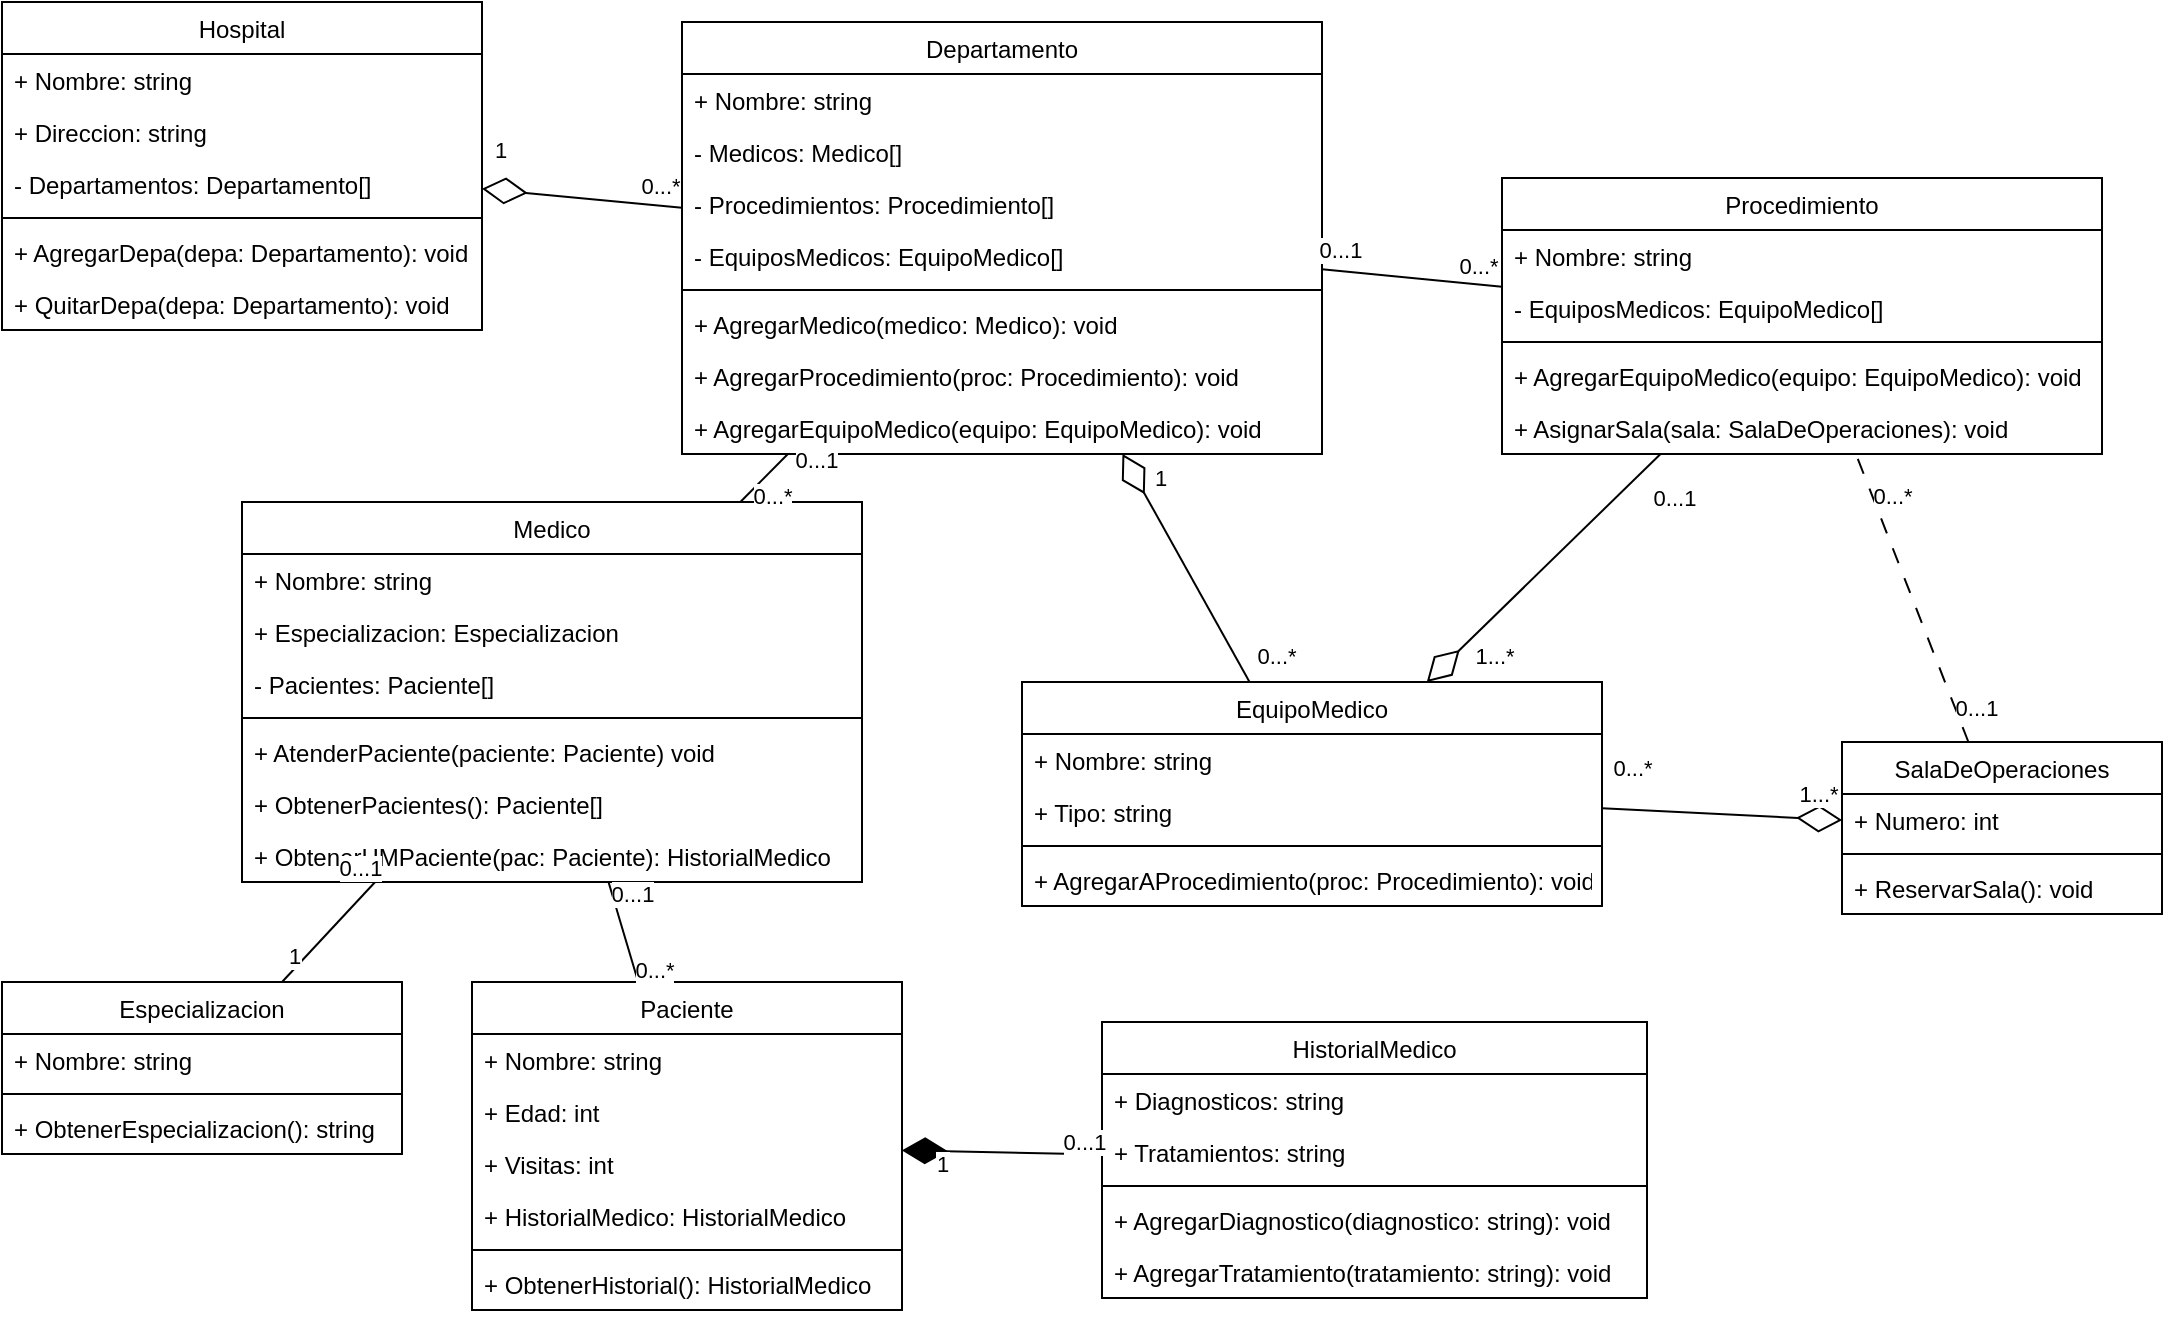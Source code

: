 <mxfile version="24.7.7">
  <diagram id="C5RBs43oDa-KdzZeNtuy" name="Page-1">
    <mxGraphModel dx="1136" dy="611" grid="1" gridSize="10" guides="1" tooltips="1" connect="1" arrows="1" fold="1" page="1" pageScale="1" pageWidth="827" pageHeight="1169" math="0" shadow="0">
      <root>
        <mxCell id="WIyWlLk6GJQsqaUBKTNV-0" />
        <mxCell id="WIyWlLk6GJQsqaUBKTNV-1" parent="WIyWlLk6GJQsqaUBKTNV-0" />
        <mxCell id="2xMwBF1WrtlcmtO8u0M--0" value="Hospital" style="swimlane;fontStyle=0;align=center;verticalAlign=top;childLayout=stackLayout;horizontal=1;startSize=26;horizontalStack=0;resizeParent=1;resizeLast=0;collapsible=1;marginBottom=0;rounded=0;shadow=0;strokeWidth=1;" parent="WIyWlLk6GJQsqaUBKTNV-1" vertex="1">
          <mxGeometry x="10" width="240" height="164" as="geometry">
            <mxRectangle x="550" y="140" width="160" height="26" as="alternateBounds" />
          </mxGeometry>
        </mxCell>
        <mxCell id="zkfFHV4jXpPFQw0GAbJ--18" value="+ Nombre: string" style="text;align=left;verticalAlign=top;spacingLeft=4;spacingRight=4;overflow=hidden;rotatable=0;points=[[0,0.5],[1,0.5]];portConstraint=eastwest;" parent="2xMwBF1WrtlcmtO8u0M--0" vertex="1">
          <mxGeometry y="26" width="240" height="26" as="geometry" />
        </mxCell>
        <mxCell id="2xMwBF1WrtlcmtO8u0M--55" value="+ Direccion: string" style="text;align=left;verticalAlign=top;spacingLeft=4;spacingRight=4;overflow=hidden;rotatable=0;points=[[0,0.5],[1,0.5]];portConstraint=eastwest;" parent="2xMwBF1WrtlcmtO8u0M--0" vertex="1">
          <mxGeometry y="52" width="240" height="26" as="geometry" />
        </mxCell>
        <mxCell id="2xMwBF1WrtlcmtO8u0M--56" value="- Departamentos: Departamento[]" style="text;align=left;verticalAlign=top;spacingLeft=4;spacingRight=4;overflow=hidden;rotatable=0;points=[[0,0.5],[1,0.5]];portConstraint=eastwest;" parent="2xMwBF1WrtlcmtO8u0M--0" vertex="1">
          <mxGeometry y="78" width="240" height="26" as="geometry" />
        </mxCell>
        <mxCell id="2xMwBF1WrtlcmtO8u0M--6" value="" style="line;html=1;strokeWidth=1;align=left;verticalAlign=middle;spacingTop=-1;spacingLeft=3;spacingRight=3;rotatable=0;labelPosition=right;points=[];portConstraint=eastwest;" parent="2xMwBF1WrtlcmtO8u0M--0" vertex="1">
          <mxGeometry y="104" width="240" height="8" as="geometry" />
        </mxCell>
        <mxCell id="0ABycYej12MFZaTB9jV7-0" value="+ AgregarDepa(depa: Departamento): void" style="text;align=left;verticalAlign=top;spacingLeft=4;spacingRight=4;overflow=hidden;rotatable=0;points=[[0,0.5],[1,0.5]];portConstraint=eastwest;" parent="2xMwBF1WrtlcmtO8u0M--0" vertex="1">
          <mxGeometry y="112" width="240" height="26" as="geometry" />
        </mxCell>
        <mxCell id="2xMwBF1WrtlcmtO8u0M--57" value="+ QuitarDepa(depa: Departamento): void" style="text;align=left;verticalAlign=top;spacingLeft=4;spacingRight=4;overflow=hidden;rotatable=0;points=[[0,0.5],[1,0.5]];portConstraint=eastwest;" parent="2xMwBF1WrtlcmtO8u0M--0" vertex="1">
          <mxGeometry y="138" width="240" height="26" as="geometry" />
        </mxCell>
        <mxCell id="2xMwBF1WrtlcmtO8u0M--9" value="Departamento" style="swimlane;fontStyle=0;align=center;verticalAlign=top;childLayout=stackLayout;horizontal=1;startSize=26;horizontalStack=0;resizeParent=1;resizeLast=0;collapsible=1;marginBottom=0;rounded=0;shadow=0;strokeWidth=1;" parent="WIyWlLk6GJQsqaUBKTNV-1" vertex="1">
          <mxGeometry x="350" y="10" width="320" height="216" as="geometry">
            <mxRectangle x="550" y="140" width="160" height="26" as="alternateBounds" />
          </mxGeometry>
        </mxCell>
        <mxCell id="0ABycYej12MFZaTB9jV7-1" value="+ Nombre: string" style="text;align=left;verticalAlign=top;spacingLeft=4;spacingRight=4;overflow=hidden;rotatable=0;points=[[0,0.5],[1,0.5]];portConstraint=eastwest;" parent="2xMwBF1WrtlcmtO8u0M--9" vertex="1">
          <mxGeometry y="26" width="320" height="26" as="geometry" />
        </mxCell>
        <mxCell id="0ABycYej12MFZaTB9jV7-2" value="- Medicos: Medico[]" style="text;align=left;verticalAlign=top;spacingLeft=4;spacingRight=4;overflow=hidden;rotatable=0;points=[[0,0.5],[1,0.5]];portConstraint=eastwest;" parent="2xMwBF1WrtlcmtO8u0M--9" vertex="1">
          <mxGeometry y="52" width="320" height="26" as="geometry" />
        </mxCell>
        <mxCell id="0ABycYej12MFZaTB9jV7-3" value="- Procedimientos: Procedimiento[]" style="text;align=left;verticalAlign=top;spacingLeft=4;spacingRight=4;overflow=hidden;rotatable=0;points=[[0,0.5],[1,0.5]];portConstraint=eastwest;" parent="2xMwBF1WrtlcmtO8u0M--9" vertex="1">
          <mxGeometry y="78" width="320" height="26" as="geometry" />
        </mxCell>
        <mxCell id="0ABycYej12MFZaTB9jV7-4" value="- EquiposMedicos: EquipoMedico[]" style="text;align=left;verticalAlign=top;spacingLeft=4;spacingRight=4;overflow=hidden;rotatable=0;points=[[0,0.5],[1,0.5]];portConstraint=eastwest;" parent="2xMwBF1WrtlcmtO8u0M--9" vertex="1">
          <mxGeometry y="104" width="320" height="26" as="geometry" />
        </mxCell>
        <mxCell id="2xMwBF1WrtlcmtO8u0M--10" value="" style="line;html=1;strokeWidth=1;align=left;verticalAlign=middle;spacingTop=-1;spacingLeft=3;spacingRight=3;rotatable=0;labelPosition=right;points=[];portConstraint=eastwest;" parent="2xMwBF1WrtlcmtO8u0M--9" vertex="1">
          <mxGeometry y="130" width="320" height="8" as="geometry" />
        </mxCell>
        <mxCell id="0ABycYej12MFZaTB9jV7-5" value="+ AgregarMedico(medico: Medico): void" style="text;align=left;verticalAlign=top;spacingLeft=4;spacingRight=4;overflow=hidden;rotatable=0;points=[[0,0.5],[1,0.5]];portConstraint=eastwest;" parent="2xMwBF1WrtlcmtO8u0M--9" vertex="1">
          <mxGeometry y="138" width="320" height="26" as="geometry" />
        </mxCell>
        <mxCell id="0ABycYej12MFZaTB9jV7-6" value="+ AgregarProcedimiento(proc: Procedimiento): void" style="text;align=left;verticalAlign=top;spacingLeft=4;spacingRight=4;overflow=hidden;rotatable=0;points=[[0,0.5],[1,0.5]];portConstraint=eastwest;" parent="2xMwBF1WrtlcmtO8u0M--9" vertex="1">
          <mxGeometry y="164" width="320" height="26" as="geometry" />
        </mxCell>
        <mxCell id="0ABycYej12MFZaTB9jV7-7" value="+ AgregarEquipoMedico(equipo: EquipoMedico): void" style="text;align=left;verticalAlign=top;spacingLeft=4;spacingRight=4;overflow=hidden;rotatable=0;points=[[0,0.5],[1,0.5]];portConstraint=eastwest;" parent="2xMwBF1WrtlcmtO8u0M--9" vertex="1">
          <mxGeometry y="190" width="320" height="26" as="geometry" />
        </mxCell>
        <mxCell id="2xMwBF1WrtlcmtO8u0M--11" value="Medico" style="swimlane;fontStyle=0;align=center;verticalAlign=top;childLayout=stackLayout;horizontal=1;startSize=26;horizontalStack=0;resizeParent=1;resizeLast=0;collapsible=1;marginBottom=0;rounded=0;shadow=0;strokeWidth=1;" parent="WIyWlLk6GJQsqaUBKTNV-1" vertex="1">
          <mxGeometry x="130" y="250" width="310" height="190" as="geometry">
            <mxRectangle x="550" y="140" width="160" height="26" as="alternateBounds" />
          </mxGeometry>
        </mxCell>
        <mxCell id="Dv9Hvhb6mEJlUFoqhfse-0" value="+ Nombre: string" style="text;align=left;verticalAlign=top;spacingLeft=4;spacingRight=4;overflow=hidden;rotatable=0;points=[[0,0.5],[1,0.5]];portConstraint=eastwest;" vertex="1" parent="2xMwBF1WrtlcmtO8u0M--11">
          <mxGeometry y="26" width="310" height="26" as="geometry" />
        </mxCell>
        <mxCell id="Dv9Hvhb6mEJlUFoqhfse-1" value="+ Especializacion: Especializacion" style="text;align=left;verticalAlign=top;spacingLeft=4;spacingRight=4;overflow=hidden;rotatable=0;points=[[0,0.5],[1,0.5]];portConstraint=eastwest;" vertex="1" parent="2xMwBF1WrtlcmtO8u0M--11">
          <mxGeometry y="52" width="310" height="26" as="geometry" />
        </mxCell>
        <mxCell id="Dv9Hvhb6mEJlUFoqhfse-2" value="- Pacientes: Paciente[]" style="text;align=left;verticalAlign=top;spacingLeft=4;spacingRight=4;overflow=hidden;rotatable=0;points=[[0,0.5],[1,0.5]];portConstraint=eastwest;" vertex="1" parent="2xMwBF1WrtlcmtO8u0M--11">
          <mxGeometry y="78" width="310" height="26" as="geometry" />
        </mxCell>
        <mxCell id="2xMwBF1WrtlcmtO8u0M--12" value="" style="line;html=1;strokeWidth=1;align=left;verticalAlign=middle;spacingTop=-1;spacingLeft=3;spacingRight=3;rotatable=0;labelPosition=right;points=[];portConstraint=eastwest;" parent="2xMwBF1WrtlcmtO8u0M--11" vertex="1">
          <mxGeometry y="104" width="310" height="8" as="geometry" />
        </mxCell>
        <mxCell id="Dv9Hvhb6mEJlUFoqhfse-3" value="+ AtenderPaciente(paciente: Paciente) void" style="text;align=left;verticalAlign=top;spacingLeft=4;spacingRight=4;overflow=hidden;rotatable=0;points=[[0,0.5],[1,0.5]];portConstraint=eastwest;" vertex="1" parent="2xMwBF1WrtlcmtO8u0M--11">
          <mxGeometry y="112" width="310" height="26" as="geometry" />
        </mxCell>
        <mxCell id="Dv9Hvhb6mEJlUFoqhfse-4" value="+ ObtenerPacientes(): Paciente[]" style="text;align=left;verticalAlign=top;spacingLeft=4;spacingRight=4;overflow=hidden;rotatable=0;points=[[0,0.5],[1,0.5]];portConstraint=eastwest;" vertex="1" parent="2xMwBF1WrtlcmtO8u0M--11">
          <mxGeometry y="138" width="310" height="26" as="geometry" />
        </mxCell>
        <mxCell id="Dv9Hvhb6mEJlUFoqhfse-5" value="+ ObtenerHMPaciente(pac: Paciente): HistorialMedico" style="text;align=left;verticalAlign=top;spacingLeft=4;spacingRight=4;overflow=hidden;rotatable=0;points=[[0,0.5],[1,0.5]];portConstraint=eastwest;" vertex="1" parent="2xMwBF1WrtlcmtO8u0M--11">
          <mxGeometry y="164" width="310" height="26" as="geometry" />
        </mxCell>
        <mxCell id="2xMwBF1WrtlcmtO8u0M--13" value="Especializacion" style="swimlane;fontStyle=0;align=center;verticalAlign=top;childLayout=stackLayout;horizontal=1;startSize=26;horizontalStack=0;resizeParent=1;resizeLast=0;collapsible=1;marginBottom=0;rounded=0;shadow=0;strokeWidth=1;" parent="WIyWlLk6GJQsqaUBKTNV-1" vertex="1">
          <mxGeometry x="10" y="490" width="200" height="86" as="geometry">
            <mxRectangle x="550" y="140" width="160" height="26" as="alternateBounds" />
          </mxGeometry>
        </mxCell>
        <mxCell id="Dv9Hvhb6mEJlUFoqhfse-6" value="+ Nombre: string" style="text;align=left;verticalAlign=top;spacingLeft=4;spacingRight=4;overflow=hidden;rotatable=0;points=[[0,0.5],[1,0.5]];portConstraint=eastwest;" vertex="1" parent="2xMwBF1WrtlcmtO8u0M--13">
          <mxGeometry y="26" width="200" height="26" as="geometry" />
        </mxCell>
        <mxCell id="2xMwBF1WrtlcmtO8u0M--14" value="" style="line;html=1;strokeWidth=1;align=left;verticalAlign=middle;spacingTop=-1;spacingLeft=3;spacingRight=3;rotatable=0;labelPosition=right;points=[];portConstraint=eastwest;" parent="2xMwBF1WrtlcmtO8u0M--13" vertex="1">
          <mxGeometry y="52" width="200" height="8" as="geometry" />
        </mxCell>
        <mxCell id="Dv9Hvhb6mEJlUFoqhfse-7" value="+ ObtenerEspecializacion(): string" style="text;align=left;verticalAlign=top;spacingLeft=4;spacingRight=4;overflow=hidden;rotatable=0;points=[[0,0.5],[1,0.5]];portConstraint=eastwest;" vertex="1" parent="2xMwBF1WrtlcmtO8u0M--13">
          <mxGeometry y="60" width="200" height="26" as="geometry" />
        </mxCell>
        <mxCell id="2xMwBF1WrtlcmtO8u0M--15" value="HistorialMedico" style="swimlane;fontStyle=0;align=center;verticalAlign=top;childLayout=stackLayout;horizontal=1;startSize=26;horizontalStack=0;resizeParent=1;resizeLast=0;collapsible=1;marginBottom=0;rounded=0;shadow=0;strokeWidth=1;" parent="WIyWlLk6GJQsqaUBKTNV-1" vertex="1">
          <mxGeometry x="560" y="510" width="272.5" height="138" as="geometry">
            <mxRectangle x="550" y="140" width="160" height="26" as="alternateBounds" />
          </mxGeometry>
        </mxCell>
        <mxCell id="Dv9Hvhb6mEJlUFoqhfse-12" value="+ Diagnosticos: string" style="text;align=left;verticalAlign=top;spacingLeft=4;spacingRight=4;overflow=hidden;rotatable=0;points=[[0,0.5],[1,0.5]];portConstraint=eastwest;" vertex="1" parent="2xMwBF1WrtlcmtO8u0M--15">
          <mxGeometry y="26" width="272.5" height="26" as="geometry" />
        </mxCell>
        <mxCell id="Dv9Hvhb6mEJlUFoqhfse-13" value="+ Tratamientos: string" style="text;align=left;verticalAlign=top;spacingLeft=4;spacingRight=4;overflow=hidden;rotatable=0;points=[[0,0.5],[1,0.5]];portConstraint=eastwest;" vertex="1" parent="2xMwBF1WrtlcmtO8u0M--15">
          <mxGeometry y="52" width="272.5" height="26" as="geometry" />
        </mxCell>
        <mxCell id="2xMwBF1WrtlcmtO8u0M--16" value="" style="line;html=1;strokeWidth=1;align=left;verticalAlign=middle;spacingTop=-1;spacingLeft=3;spacingRight=3;rotatable=0;labelPosition=right;points=[];portConstraint=eastwest;" parent="2xMwBF1WrtlcmtO8u0M--15" vertex="1">
          <mxGeometry y="78" width="272.5" height="8" as="geometry" />
        </mxCell>
        <mxCell id="Dv9Hvhb6mEJlUFoqhfse-14" value="+ AgregarDiagnostico(diagnostico: string): void" style="text;align=left;verticalAlign=top;spacingLeft=4;spacingRight=4;overflow=hidden;rotatable=0;points=[[0,0.5],[1,0.5]];portConstraint=eastwest;" vertex="1" parent="2xMwBF1WrtlcmtO8u0M--15">
          <mxGeometry y="86" width="272.5" height="26" as="geometry" />
        </mxCell>
        <mxCell id="Dv9Hvhb6mEJlUFoqhfse-15" value="+ AgregarTratamiento(tratamiento: string): void" style="text;align=left;verticalAlign=top;spacingLeft=4;spacingRight=4;overflow=hidden;rotatable=0;points=[[0,0.5],[1,0.5]];portConstraint=eastwest;" vertex="1" parent="2xMwBF1WrtlcmtO8u0M--15">
          <mxGeometry y="112" width="272.5" height="26" as="geometry" />
        </mxCell>
        <mxCell id="2xMwBF1WrtlcmtO8u0M--17" value="Paciente" style="swimlane;fontStyle=0;align=center;verticalAlign=top;childLayout=stackLayout;horizontal=1;startSize=26;horizontalStack=0;resizeParent=1;resizeLast=0;collapsible=1;marginBottom=0;rounded=0;shadow=0;strokeWidth=1;" parent="WIyWlLk6GJQsqaUBKTNV-1" vertex="1">
          <mxGeometry x="245" y="490" width="215" height="164" as="geometry">
            <mxRectangle x="550" y="140" width="160" height="26" as="alternateBounds" />
          </mxGeometry>
        </mxCell>
        <mxCell id="Dv9Hvhb6mEJlUFoqhfse-8" value="+ Nombre: string" style="text;align=left;verticalAlign=top;spacingLeft=4;spacingRight=4;overflow=hidden;rotatable=0;points=[[0,0.5],[1,0.5]];portConstraint=eastwest;" vertex="1" parent="2xMwBF1WrtlcmtO8u0M--17">
          <mxGeometry y="26" width="215" height="26" as="geometry" />
        </mxCell>
        <mxCell id="Dv9Hvhb6mEJlUFoqhfse-9" value="+ Edad: int" style="text;align=left;verticalAlign=top;spacingLeft=4;spacingRight=4;overflow=hidden;rotatable=0;points=[[0,0.5],[1,0.5]];portConstraint=eastwest;" vertex="1" parent="2xMwBF1WrtlcmtO8u0M--17">
          <mxGeometry y="52" width="215" height="26" as="geometry" />
        </mxCell>
        <mxCell id="Dv9Hvhb6mEJlUFoqhfse-16" value="+ Visitas: int" style="text;align=left;verticalAlign=top;spacingLeft=4;spacingRight=4;overflow=hidden;rotatable=0;points=[[0,0.5],[1,0.5]];portConstraint=eastwest;" vertex="1" parent="2xMwBF1WrtlcmtO8u0M--17">
          <mxGeometry y="78" width="215" height="26" as="geometry" />
        </mxCell>
        <mxCell id="Dv9Hvhb6mEJlUFoqhfse-10" value="+ HistorialMedico: HistorialMedico" style="text;align=left;verticalAlign=top;spacingLeft=4;spacingRight=4;overflow=hidden;rotatable=0;points=[[0,0.5],[1,0.5]];portConstraint=eastwest;" vertex="1" parent="2xMwBF1WrtlcmtO8u0M--17">
          <mxGeometry y="104" width="215" height="26" as="geometry" />
        </mxCell>
        <mxCell id="2xMwBF1WrtlcmtO8u0M--18" value="" style="line;html=1;strokeWidth=1;align=left;verticalAlign=middle;spacingTop=-1;spacingLeft=3;spacingRight=3;rotatable=0;labelPosition=right;points=[];portConstraint=eastwest;" parent="2xMwBF1WrtlcmtO8u0M--17" vertex="1">
          <mxGeometry y="130" width="215" height="8" as="geometry" />
        </mxCell>
        <mxCell id="Dv9Hvhb6mEJlUFoqhfse-11" value="+ ObtenerHistorial(): HistorialMedico" style="text;align=left;verticalAlign=top;spacingLeft=4;spacingRight=4;overflow=hidden;rotatable=0;points=[[0,0.5],[1,0.5]];portConstraint=eastwest;" vertex="1" parent="2xMwBF1WrtlcmtO8u0M--17">
          <mxGeometry y="138" width="215" height="26" as="geometry" />
        </mxCell>
        <mxCell id="2xMwBF1WrtlcmtO8u0M--19" value="Procedimiento" style="swimlane;fontStyle=0;align=center;verticalAlign=top;childLayout=stackLayout;horizontal=1;startSize=26;horizontalStack=0;resizeParent=1;resizeLast=0;collapsible=1;marginBottom=0;rounded=0;shadow=0;strokeWidth=1;" parent="WIyWlLk6GJQsqaUBKTNV-1" vertex="1">
          <mxGeometry x="760" y="88" width="300" height="138" as="geometry">
            <mxRectangle x="550" y="140" width="160" height="26" as="alternateBounds" />
          </mxGeometry>
        </mxCell>
        <mxCell id="0ABycYej12MFZaTB9jV7-9" value="+ Nombre: string" style="text;align=left;verticalAlign=top;spacingLeft=4;spacingRight=4;overflow=hidden;rotatable=0;points=[[0,0.5],[1,0.5]];portConstraint=eastwest;" parent="2xMwBF1WrtlcmtO8u0M--19" vertex="1">
          <mxGeometry y="26" width="300" height="26" as="geometry" />
        </mxCell>
        <mxCell id="0ABycYej12MFZaTB9jV7-10" value="- EquiposMedicos: EquipoMedico[]" style="text;align=left;verticalAlign=top;spacingLeft=4;spacingRight=4;overflow=hidden;rotatable=0;points=[[0,0.5],[1,0.5]];portConstraint=eastwest;" parent="2xMwBF1WrtlcmtO8u0M--19" vertex="1">
          <mxGeometry y="52" width="300" height="26" as="geometry" />
        </mxCell>
        <mxCell id="2xMwBF1WrtlcmtO8u0M--20" value="" style="line;html=1;strokeWidth=1;align=left;verticalAlign=middle;spacingTop=-1;spacingLeft=3;spacingRight=3;rotatable=0;labelPosition=right;points=[];portConstraint=eastwest;" parent="2xMwBF1WrtlcmtO8u0M--19" vertex="1">
          <mxGeometry y="78" width="300" height="8" as="geometry" />
        </mxCell>
        <mxCell id="0ABycYej12MFZaTB9jV7-11" value="+ AgregarEquipoMedico(equipo: EquipoMedico): void" style="text;align=left;verticalAlign=top;spacingLeft=4;spacingRight=4;overflow=hidden;rotatable=0;points=[[0,0.5],[1,0.5]];portConstraint=eastwest;" parent="2xMwBF1WrtlcmtO8u0M--19" vertex="1">
          <mxGeometry y="86" width="300" height="26" as="geometry" />
        </mxCell>
        <mxCell id="0ABycYej12MFZaTB9jV7-12" value="+ AsignarSala(sala: SalaDeOperaciones): void" style="text;align=left;verticalAlign=top;spacingLeft=4;spacingRight=4;overflow=hidden;rotatable=0;points=[[0,0.5],[1,0.5]];portConstraint=eastwest;" parent="2xMwBF1WrtlcmtO8u0M--19" vertex="1">
          <mxGeometry y="112" width="300" height="26" as="geometry" />
        </mxCell>
        <mxCell id="2xMwBF1WrtlcmtO8u0M--21" value="SalaDeOperaciones" style="swimlane;fontStyle=0;align=center;verticalAlign=top;childLayout=stackLayout;horizontal=1;startSize=26;horizontalStack=0;resizeParent=1;resizeLast=0;collapsible=1;marginBottom=0;rounded=0;shadow=0;strokeWidth=1;" parent="WIyWlLk6GJQsqaUBKTNV-1" vertex="1">
          <mxGeometry x="930" y="370" width="160" height="86" as="geometry">
            <mxRectangle x="550" y="140" width="160" height="26" as="alternateBounds" />
          </mxGeometry>
        </mxCell>
        <mxCell id="0ABycYej12MFZaTB9jV7-13" value="+ Numero: int" style="text;align=left;verticalAlign=top;spacingLeft=4;spacingRight=4;overflow=hidden;rotatable=0;points=[[0,0.5],[1,0.5]];portConstraint=eastwest;" parent="2xMwBF1WrtlcmtO8u0M--21" vertex="1">
          <mxGeometry y="26" width="160" height="26" as="geometry" />
        </mxCell>
        <mxCell id="2xMwBF1WrtlcmtO8u0M--22" value="" style="line;html=1;strokeWidth=1;align=left;verticalAlign=middle;spacingTop=-1;spacingLeft=3;spacingRight=3;rotatable=0;labelPosition=right;points=[];portConstraint=eastwest;" parent="2xMwBF1WrtlcmtO8u0M--21" vertex="1">
          <mxGeometry y="52" width="160" height="8" as="geometry" />
        </mxCell>
        <mxCell id="0ABycYej12MFZaTB9jV7-14" value="+ ReservarSala(): void" style="text;align=left;verticalAlign=top;spacingLeft=4;spacingRight=4;overflow=hidden;rotatable=0;points=[[0,0.5],[1,0.5]];portConstraint=eastwest;" parent="2xMwBF1WrtlcmtO8u0M--21" vertex="1">
          <mxGeometry y="60" width="160" height="26" as="geometry" />
        </mxCell>
        <mxCell id="2xMwBF1WrtlcmtO8u0M--23" value="EquipoMedico" style="swimlane;fontStyle=0;align=center;verticalAlign=top;childLayout=stackLayout;horizontal=1;startSize=26;horizontalStack=0;resizeParent=1;resizeLast=0;collapsible=1;marginBottom=0;rounded=0;shadow=0;strokeWidth=1;" parent="WIyWlLk6GJQsqaUBKTNV-1" vertex="1">
          <mxGeometry x="520" y="340" width="290" height="112" as="geometry">
            <mxRectangle x="550" y="140" width="160" height="26" as="alternateBounds" />
          </mxGeometry>
        </mxCell>
        <mxCell id="0ABycYej12MFZaTB9jV7-15" value="+ Nombre: string" style="text;align=left;verticalAlign=top;spacingLeft=4;spacingRight=4;overflow=hidden;rotatable=0;points=[[0,0.5],[1,0.5]];portConstraint=eastwest;" parent="2xMwBF1WrtlcmtO8u0M--23" vertex="1">
          <mxGeometry y="26" width="290" height="26" as="geometry" />
        </mxCell>
        <mxCell id="0ABycYej12MFZaTB9jV7-16" value="+ Tipo: string" style="text;align=left;verticalAlign=top;spacingLeft=4;spacingRight=4;overflow=hidden;rotatable=0;points=[[0,0.5],[1,0.5]];portConstraint=eastwest;" parent="2xMwBF1WrtlcmtO8u0M--23" vertex="1">
          <mxGeometry y="52" width="290" height="26" as="geometry" />
        </mxCell>
        <mxCell id="2xMwBF1WrtlcmtO8u0M--24" value="" style="line;html=1;strokeWidth=1;align=left;verticalAlign=middle;spacingTop=-1;spacingLeft=3;spacingRight=3;rotatable=0;labelPosition=right;points=[];portConstraint=eastwest;" parent="2xMwBF1WrtlcmtO8u0M--23" vertex="1">
          <mxGeometry y="78" width="290" height="8" as="geometry" />
        </mxCell>
        <mxCell id="0ABycYej12MFZaTB9jV7-17" value="+ AgregarAProcedimiento(proc: Procedimiento): void" style="text;align=left;verticalAlign=top;spacingLeft=4;spacingRight=4;overflow=hidden;rotatable=0;points=[[0,0.5],[1,0.5]];portConstraint=eastwest;" parent="2xMwBF1WrtlcmtO8u0M--23" vertex="1">
          <mxGeometry y="86" width="290" height="26" as="geometry" />
        </mxCell>
        <mxCell id="2xMwBF1WrtlcmtO8u0M--25" value="" style="endArrow=none;html=1;rounded=0;startArrow=diamondThin;startFill=0;startSize=20;" parent="WIyWlLk6GJQsqaUBKTNV-1" source="2xMwBF1WrtlcmtO8u0M--0" target="2xMwBF1WrtlcmtO8u0M--9" edge="1">
          <mxGeometry width="50" height="50" relative="1" as="geometry">
            <mxPoint x="250" y="420" as="sourcePoint" />
            <mxPoint x="300" y="370" as="targetPoint" />
          </mxGeometry>
        </mxCell>
        <mxCell id="2xMwBF1WrtlcmtO8u0M--26" value="1" style="edgeLabel;html=1;align=center;verticalAlign=middle;resizable=0;points=[];" parent="2xMwBF1WrtlcmtO8u0M--25" vertex="1" connectable="0">
          <mxGeometry x="-0.902" y="1" relative="1" as="geometry">
            <mxPoint x="4" y="-19" as="offset" />
          </mxGeometry>
        </mxCell>
        <mxCell id="2xMwBF1WrtlcmtO8u0M--28" value="0...*" style="edgeLabel;html=1;align=center;verticalAlign=middle;resizable=0;points=[];" parent="2xMwBF1WrtlcmtO8u0M--25" vertex="1" connectable="0">
          <mxGeometry x="0.693" y="-1" relative="1" as="geometry">
            <mxPoint x="4" y="-11" as="offset" />
          </mxGeometry>
        </mxCell>
        <mxCell id="2xMwBF1WrtlcmtO8u0M--29" value="" style="endArrow=none;html=1;rounded=0;" parent="WIyWlLk6GJQsqaUBKTNV-1" source="2xMwBF1WrtlcmtO8u0M--11" target="2xMwBF1WrtlcmtO8u0M--9" edge="1">
          <mxGeometry width="50" height="50" relative="1" as="geometry">
            <mxPoint x="270" y="450" as="sourcePoint" />
            <mxPoint x="320" y="400" as="targetPoint" />
          </mxGeometry>
        </mxCell>
        <mxCell id="2xMwBF1WrtlcmtO8u0M--30" value="0...1" style="edgeLabel;html=1;align=center;verticalAlign=middle;resizable=0;points=[];" parent="2xMwBF1WrtlcmtO8u0M--29" vertex="1" connectable="0">
          <mxGeometry x="0.803" y="-1" relative="1" as="geometry">
            <mxPoint x="15" as="offset" />
          </mxGeometry>
        </mxCell>
        <mxCell id="2xMwBF1WrtlcmtO8u0M--31" value="0...*" style="edgeLabel;html=1;align=center;verticalAlign=middle;resizable=0;points=[];" parent="2xMwBF1WrtlcmtO8u0M--29" vertex="1" connectable="0">
          <mxGeometry x="-0.759" relative="1" as="geometry">
            <mxPoint x="13" as="offset" />
          </mxGeometry>
        </mxCell>
        <mxCell id="2xMwBF1WrtlcmtO8u0M--32" value="" style="endArrow=diamondThin;html=1;rounded=0;startArrow=none;startFill=0;endFill=0;startSize=6;endSize=20;" parent="WIyWlLk6GJQsqaUBKTNV-1" source="2xMwBF1WrtlcmtO8u0M--23" target="2xMwBF1WrtlcmtO8u0M--9" edge="1">
          <mxGeometry width="50" height="50" relative="1" as="geometry">
            <mxPoint x="460" y="420" as="sourcePoint" />
            <mxPoint x="510" y="370" as="targetPoint" />
          </mxGeometry>
        </mxCell>
        <mxCell id="2xMwBF1WrtlcmtO8u0M--33" value="1" style="edgeLabel;html=1;align=center;verticalAlign=middle;resizable=0;points=[];" parent="2xMwBF1WrtlcmtO8u0M--32" vertex="1" connectable="0">
          <mxGeometry x="0.783" y="-1" relative="1" as="geometry">
            <mxPoint x="11" as="offset" />
          </mxGeometry>
        </mxCell>
        <mxCell id="2xMwBF1WrtlcmtO8u0M--34" value="0...*" style="edgeLabel;html=1;align=center;verticalAlign=middle;resizable=0;points=[];" parent="2xMwBF1WrtlcmtO8u0M--32" vertex="1" connectable="0">
          <mxGeometry x="-0.772" relative="1" as="geometry">
            <mxPoint x="20" as="offset" />
          </mxGeometry>
        </mxCell>
        <mxCell id="2xMwBF1WrtlcmtO8u0M--35" value="" style="endArrow=none;html=1;rounded=0;" parent="WIyWlLk6GJQsqaUBKTNV-1" source="2xMwBF1WrtlcmtO8u0M--9" target="2xMwBF1WrtlcmtO8u0M--19" edge="1">
          <mxGeometry width="50" height="50" relative="1" as="geometry">
            <mxPoint x="480" y="350" as="sourcePoint" />
            <mxPoint x="530" y="300" as="targetPoint" />
          </mxGeometry>
        </mxCell>
        <mxCell id="2xMwBF1WrtlcmtO8u0M--36" value="0...1" style="edgeLabel;html=1;align=center;verticalAlign=middle;resizable=0;points=[];" parent="2xMwBF1WrtlcmtO8u0M--35" vertex="1" connectable="0">
          <mxGeometry x="-0.88" relative="1" as="geometry">
            <mxPoint x="3" y="-10" as="offset" />
          </mxGeometry>
        </mxCell>
        <mxCell id="2xMwBF1WrtlcmtO8u0M--37" value="0...*" style="edgeLabel;html=1;align=center;verticalAlign=middle;resizable=0;points=[];" parent="2xMwBF1WrtlcmtO8u0M--35" vertex="1" connectable="0">
          <mxGeometry x="0.874" relative="1" as="geometry">
            <mxPoint x="-6" y="-10" as="offset" />
          </mxGeometry>
        </mxCell>
        <mxCell id="2xMwBF1WrtlcmtO8u0M--39" value="" style="endArrow=none;html=1;rounded=0;" parent="WIyWlLk6GJQsqaUBKTNV-1" source="2xMwBF1WrtlcmtO8u0M--13" target="2xMwBF1WrtlcmtO8u0M--11" edge="1">
          <mxGeometry width="50" height="50" relative="1" as="geometry">
            <mxPoint x="230" y="460" as="sourcePoint" />
            <mxPoint x="280" y="410" as="targetPoint" />
          </mxGeometry>
        </mxCell>
        <mxCell id="2xMwBF1WrtlcmtO8u0M--40" value="0...1" style="edgeLabel;html=1;align=center;verticalAlign=middle;resizable=0;points=[];" parent="2xMwBF1WrtlcmtO8u0M--39" vertex="1" connectable="0">
          <mxGeometry x="0.876" y="-1" relative="1" as="geometry">
            <mxPoint x="-6" y="-11" as="offset" />
          </mxGeometry>
        </mxCell>
        <mxCell id="2xMwBF1WrtlcmtO8u0M--41" value="1" style="edgeLabel;html=1;align=center;verticalAlign=middle;resizable=0;points=[];" parent="2xMwBF1WrtlcmtO8u0M--39" vertex="1" connectable="0">
          <mxGeometry x="-0.855" y="1" relative="1" as="geometry">
            <mxPoint x="3" y="-9" as="offset" />
          </mxGeometry>
        </mxCell>
        <mxCell id="2xMwBF1WrtlcmtO8u0M--42" value="" style="endArrow=none;html=1;rounded=0;" parent="WIyWlLk6GJQsqaUBKTNV-1" source="2xMwBF1WrtlcmtO8u0M--17" target="2xMwBF1WrtlcmtO8u0M--11" edge="1">
          <mxGeometry width="50" height="50" relative="1" as="geometry">
            <mxPoint x="290" y="490" as="sourcePoint" />
            <mxPoint x="340" y="440" as="targetPoint" />
          </mxGeometry>
        </mxCell>
        <mxCell id="2xMwBF1WrtlcmtO8u0M--43" value="0...1" style="edgeLabel;html=1;align=center;verticalAlign=middle;resizable=0;points=[];" parent="2xMwBF1WrtlcmtO8u0M--42" vertex="1" connectable="0">
          <mxGeometry x="0.791" relative="1" as="geometry">
            <mxPoint x="10" as="offset" />
          </mxGeometry>
        </mxCell>
        <mxCell id="2xMwBF1WrtlcmtO8u0M--44" value="0...*" style="edgeLabel;html=1;align=center;verticalAlign=middle;resizable=0;points=[];" parent="2xMwBF1WrtlcmtO8u0M--42" vertex="1" connectable="0">
          <mxGeometry x="-0.743" y="-1" relative="1" as="geometry">
            <mxPoint x="9" as="offset" />
          </mxGeometry>
        </mxCell>
        <mxCell id="2xMwBF1WrtlcmtO8u0M--45" value="" style="endArrow=diamondThin;html=1;rounded=0;startArrow=none;startFill=0;endFill=1;endSize=20;" parent="WIyWlLk6GJQsqaUBKTNV-1" source="2xMwBF1WrtlcmtO8u0M--15" target="2xMwBF1WrtlcmtO8u0M--17" edge="1">
          <mxGeometry width="50" height="50" relative="1" as="geometry">
            <mxPoint x="310" y="580" as="sourcePoint" />
            <mxPoint x="360" y="530" as="targetPoint" />
          </mxGeometry>
        </mxCell>
        <mxCell id="2xMwBF1WrtlcmtO8u0M--46" value="1" style="edgeLabel;html=1;align=center;verticalAlign=middle;resizable=0;points=[];" parent="2xMwBF1WrtlcmtO8u0M--45" vertex="1" connectable="0">
          <mxGeometry x="0.825" y="1" relative="1" as="geometry">
            <mxPoint x="11" y="5" as="offset" />
          </mxGeometry>
        </mxCell>
        <mxCell id="2xMwBF1WrtlcmtO8u0M--47" value="0...1" style="edgeLabel;html=1;align=center;verticalAlign=middle;resizable=0;points=[];" parent="2xMwBF1WrtlcmtO8u0M--45" vertex="1" connectable="0">
          <mxGeometry x="-0.808" y="1" relative="1" as="geometry">
            <mxPoint y="-7" as="offset" />
          </mxGeometry>
        </mxCell>
        <mxCell id="2xMwBF1WrtlcmtO8u0M--48" value="" style="endArrow=none;html=1;rounded=0;dashed=1;dashPattern=8 8;" parent="WIyWlLk6GJQsqaUBKTNV-1" source="2xMwBF1WrtlcmtO8u0M--21" target="2xMwBF1WrtlcmtO8u0M--19" edge="1">
          <mxGeometry width="50" height="50" relative="1" as="geometry">
            <mxPoint x="540" y="440" as="sourcePoint" />
            <mxPoint x="590" y="390" as="targetPoint" />
          </mxGeometry>
        </mxCell>
        <mxCell id="2xMwBF1WrtlcmtO8u0M--49" value="0...1" style="edgeLabel;html=1;align=center;verticalAlign=middle;resizable=0;points=[];" parent="2xMwBF1WrtlcmtO8u0M--48" vertex="1" connectable="0">
          <mxGeometry x="-0.77" relative="1" as="geometry">
            <mxPoint x="10" as="offset" />
          </mxGeometry>
        </mxCell>
        <mxCell id="2xMwBF1WrtlcmtO8u0M--50" value="0...*" style="edgeLabel;html=1;align=center;verticalAlign=middle;resizable=0;points=[];" parent="2xMwBF1WrtlcmtO8u0M--48" vertex="1" connectable="0">
          <mxGeometry x="0.71" y="-1" relative="1" as="geometry">
            <mxPoint x="9" as="offset" />
          </mxGeometry>
        </mxCell>
        <mxCell id="2xMwBF1WrtlcmtO8u0M--51" value="" style="endArrow=diamondThin;html=1;rounded=0;startArrow=none;startFill=0;endFill=0;startSize=6;endSize=20;" parent="WIyWlLk6GJQsqaUBKTNV-1" source="2xMwBF1WrtlcmtO8u0M--23" target="2xMwBF1WrtlcmtO8u0M--21" edge="1">
          <mxGeometry width="50" height="50" relative="1" as="geometry">
            <mxPoint x="610" y="420" as="sourcePoint" />
            <mxPoint x="660" y="370" as="targetPoint" />
          </mxGeometry>
        </mxCell>
        <mxCell id="2xMwBF1WrtlcmtO8u0M--52" value="1...*" style="edgeLabel;html=1;align=center;verticalAlign=middle;resizable=0;points=[];" parent="2xMwBF1WrtlcmtO8u0M--51" vertex="1" connectable="0">
          <mxGeometry x="0.79" y="1" relative="1" as="geometry">
            <mxPoint y="-12" as="offset" />
          </mxGeometry>
        </mxCell>
        <mxCell id="2xMwBF1WrtlcmtO8u0M--53" value="0...*" style="edgeLabel;html=1;align=center;verticalAlign=middle;resizable=0;points=[];" parent="2xMwBF1WrtlcmtO8u0M--51" vertex="1" connectable="0">
          <mxGeometry x="-0.655" relative="1" as="geometry">
            <mxPoint x="-6" y="-21" as="offset" />
          </mxGeometry>
        </mxCell>
        <mxCell id="0ABycYej12MFZaTB9jV7-18" value="" style="endArrow=none;html=1;rounded=0;startArrow=diamondThin;startFill=0;endFill=0;startSize=20;endSize=6;" parent="WIyWlLk6GJQsqaUBKTNV-1" source="2xMwBF1WrtlcmtO8u0M--23" target="2xMwBF1WrtlcmtO8u0M--19" edge="1">
          <mxGeometry width="50" height="50" relative="1" as="geometry">
            <mxPoint x="609" y="438" as="sourcePoint" />
            <mxPoint x="551" y="236" as="targetPoint" />
          </mxGeometry>
        </mxCell>
        <mxCell id="0ABycYej12MFZaTB9jV7-19" value="0...1" style="edgeLabel;html=1;align=center;verticalAlign=middle;resizable=0;points=[];" parent="0ABycYej12MFZaTB9jV7-18" vertex="1" connectable="0">
          <mxGeometry x="0.783" y="-1" relative="1" as="geometry">
            <mxPoint x="18" y="9" as="offset" />
          </mxGeometry>
        </mxCell>
        <mxCell id="0ABycYej12MFZaTB9jV7-20" value="1...*" style="edgeLabel;html=1;align=center;verticalAlign=middle;resizable=0;points=[];" parent="0ABycYej12MFZaTB9jV7-18" vertex="1" connectable="0">
          <mxGeometry x="-0.772" relative="1" as="geometry">
            <mxPoint x="20" as="offset" />
          </mxGeometry>
        </mxCell>
      </root>
    </mxGraphModel>
  </diagram>
</mxfile>
